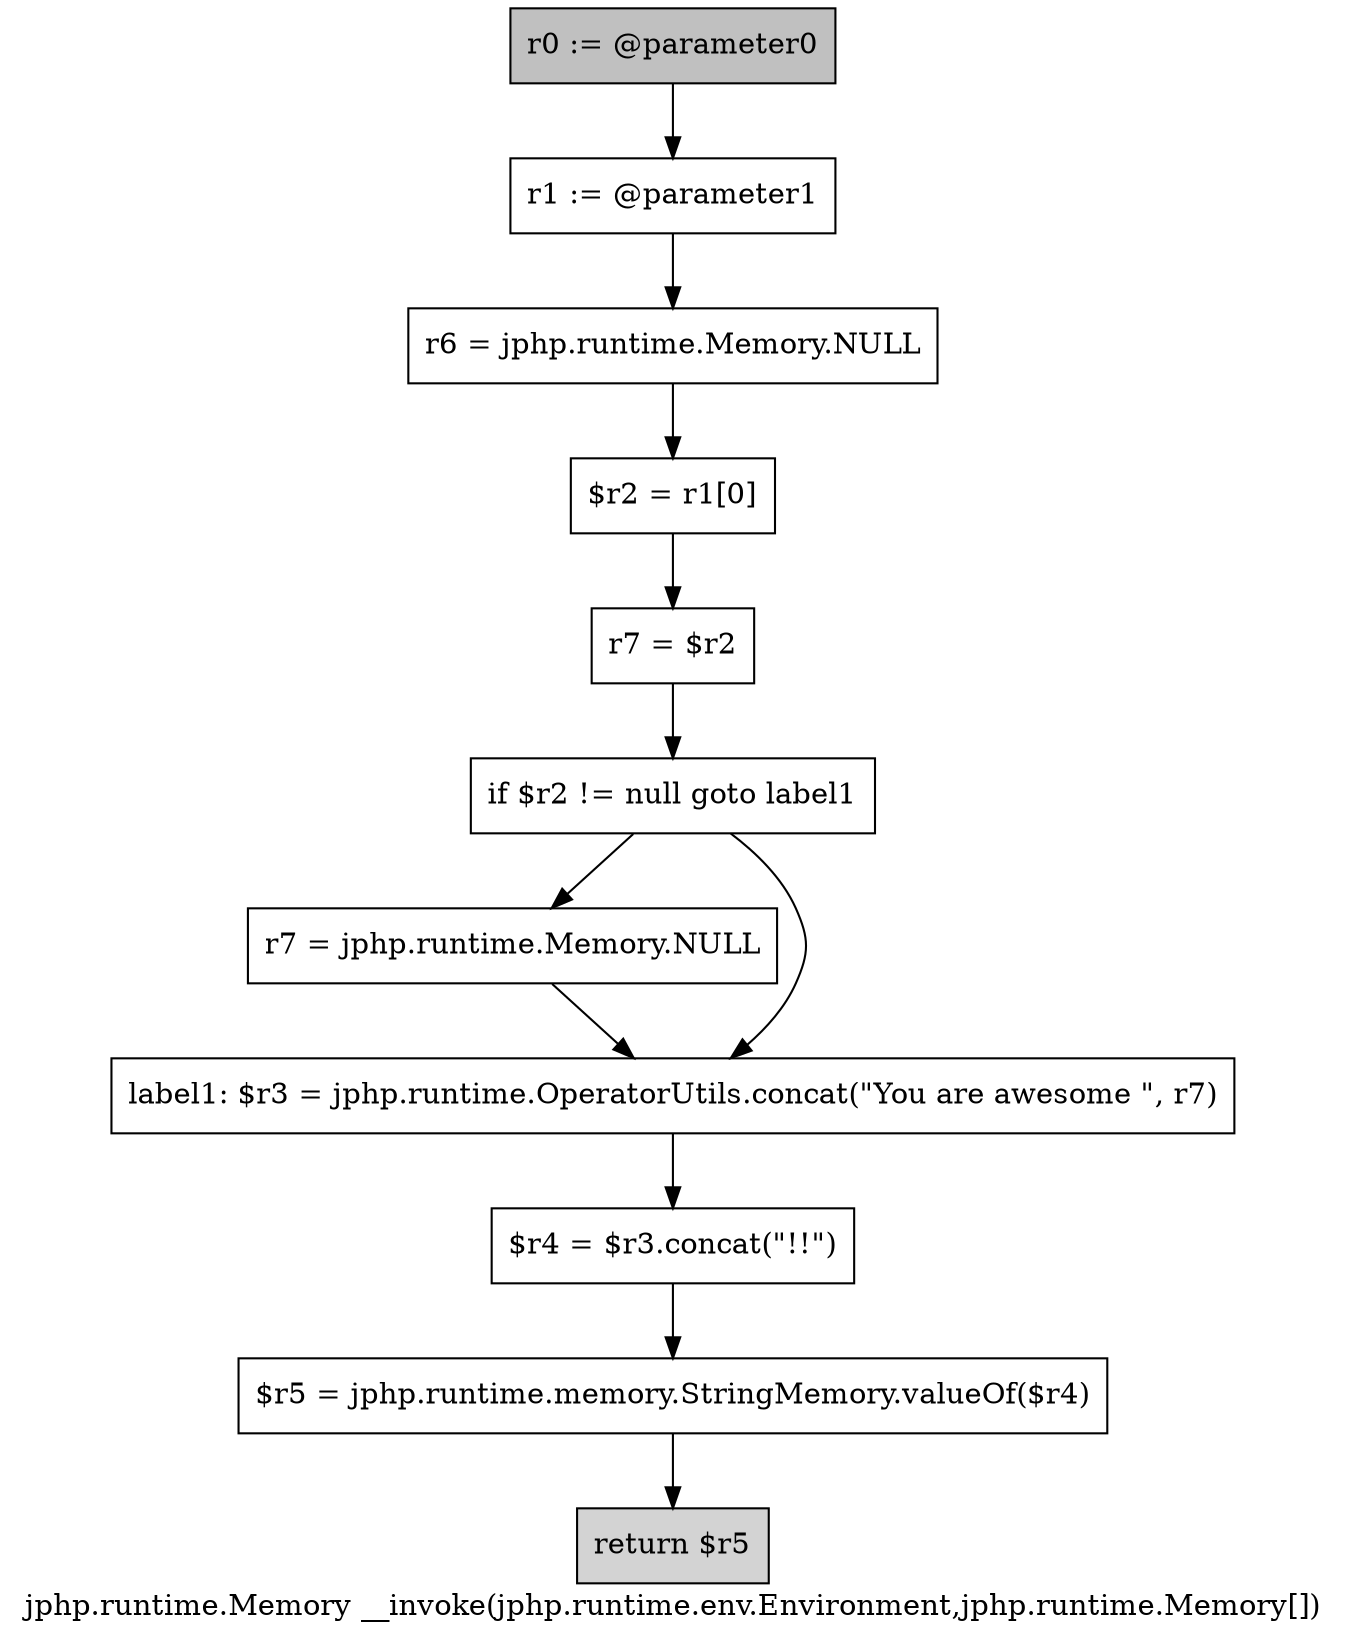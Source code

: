 digraph "jphp.runtime.Memory __invoke(jphp.runtime.env.Environment,jphp.runtime.Memory[])" {
    label="jphp.runtime.Memory __invoke(jphp.runtime.env.Environment,jphp.runtime.Memory[])";
    node [shape=box];
    "0" [style=filled,fillcolor=gray,label="r0 := @parameter0",];
    "1" [label="r1 := @parameter1",];
    "0"->"1";
    "2" [label="r6 = jphp.runtime.Memory.NULL",];
    "1"->"2";
    "3" [label="$r2 = r1[0]",];
    "2"->"3";
    "4" [label="r7 = $r2",];
    "3"->"4";
    "5" [label="if $r2 != null goto label1",];
    "4"->"5";
    "6" [label="r7 = jphp.runtime.Memory.NULL",];
    "5"->"6";
    "7" [label="label1: $r3 = jphp.runtime.OperatorUtils.concat(\"You are awesome \", r7)",];
    "5"->"7";
    "6"->"7";
    "8" [label="$r4 = $r3.concat(\"!!\")",];
    "7"->"8";
    "9" [label="$r5 = jphp.runtime.memory.StringMemory.valueOf($r4)",];
    "8"->"9";
    "10" [style=filled,fillcolor=lightgray,label="return $r5",];
    "9"->"10";
}
